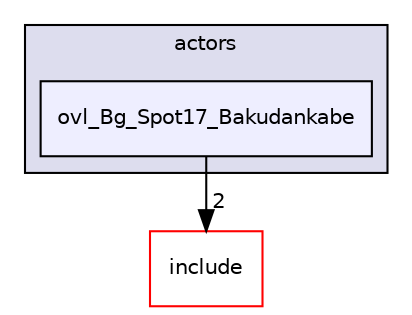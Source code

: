 digraph "src/overlays/actors/ovl_Bg_Spot17_Bakudankabe" {
  compound=true
  node [ fontsize="10", fontname="Helvetica"];
  edge [ labelfontsize="10", labelfontname="Helvetica"];
  subgraph clusterdir_e93473484be31ce7bcb356bd643a22f8 {
    graph [ bgcolor="#ddddee", pencolor="black", label="actors" fontname="Helvetica", fontsize="10", URL="dir_e93473484be31ce7bcb356bd643a22f8.html"]
  dir_6ad1fa5ac272378c16e3c158d707829b [shape=box, label="ovl_Bg_Spot17_Bakudankabe", style="filled", fillcolor="#eeeeff", pencolor="black", URL="dir_6ad1fa5ac272378c16e3c158d707829b.html"];
  }
  dir_d44c64559bbebec7f509842c48db8b23 [shape=box label="include" fillcolor="white" style="filled" color="red" URL="dir_d44c64559bbebec7f509842c48db8b23.html"];
  dir_6ad1fa5ac272378c16e3c158d707829b->dir_d44c64559bbebec7f509842c48db8b23 [headlabel="2", labeldistance=1.5 headhref="dir_000123_000000.html"];
}
